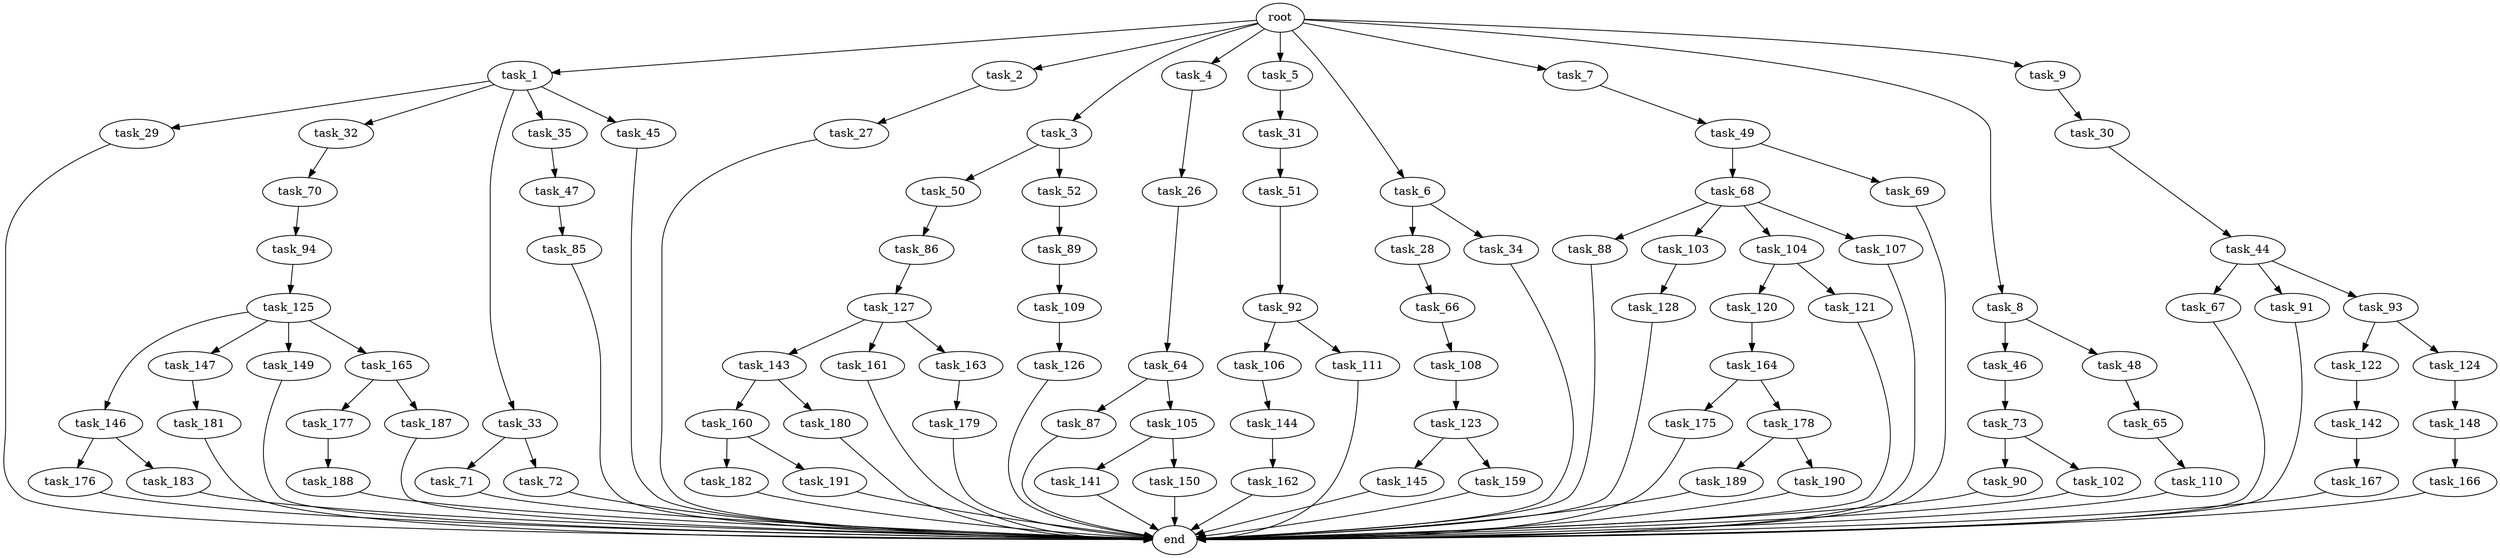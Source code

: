 digraph G {
  root [size="0.000000"];
  task_1 [size="10.240000"];
  task_2 [size="10.240000"];
  task_3 [size="10.240000"];
  task_4 [size="10.240000"];
  task_5 [size="10.240000"];
  task_6 [size="10.240000"];
  task_7 [size="10.240000"];
  task_8 [size="10.240000"];
  task_9 [size="10.240000"];
  task_26 [size="343597383.680000"];
  task_27 [size="5497558138.880000"];
  task_28 [size="773094113.280000"];
  task_29 [size="4209067950.080000"];
  task_30 [size="1374389534.720000"];
  task_31 [size="773094113.280000"];
  task_32 [size="4209067950.080000"];
  task_33 [size="4209067950.080000"];
  task_34 [size="773094113.280000"];
  task_35 [size="4209067950.080000"];
  task_44 [size="1374389534.720000"];
  task_45 [size="4209067950.080000"];
  task_46 [size="5497558138.880000"];
  task_47 [size="3092376453.120000"];
  task_48 [size="5497558138.880000"];
  task_49 [size="1374389534.720000"];
  task_50 [size="5497558138.880000"];
  task_51 [size="3092376453.120000"];
  task_52 [size="5497558138.880000"];
  task_64 [size="8589934592.000000"];
  task_65 [size="5497558138.880000"];
  task_66 [size="8589934592.000000"];
  task_67 [size="4209067950.080000"];
  task_68 [size="343597383.680000"];
  task_69 [size="343597383.680000"];
  task_70 [size="4209067950.080000"];
  task_71 [size="6957847019.520000"];
  task_72 [size="6957847019.520000"];
  task_73 [size="773094113.280000"];
  task_85 [size="2147483648.000000"];
  task_86 [size="5497558138.880000"];
  task_87 [size="5497558138.880000"];
  task_88 [size="2147483648.000000"];
  task_89 [size="3092376453.120000"];
  task_90 [size="8589934592.000000"];
  task_91 [size="4209067950.080000"];
  task_92 [size="4209067950.080000"];
  task_93 [size="4209067950.080000"];
  task_94 [size="6957847019.520000"];
  task_102 [size="8589934592.000000"];
  task_103 [size="2147483648.000000"];
  task_104 [size="2147483648.000000"];
  task_105 [size="5497558138.880000"];
  task_106 [size="4209067950.080000"];
  task_107 [size="2147483648.000000"];
  task_108 [size="343597383.680000"];
  task_109 [size="6957847019.520000"];
  task_110 [size="8589934592.000000"];
  task_111 [size="4209067950.080000"];
  task_120 [size="343597383.680000"];
  task_121 [size="343597383.680000"];
  task_122 [size="343597383.680000"];
  task_123 [size="8589934592.000000"];
  task_124 [size="343597383.680000"];
  task_125 [size="343597383.680000"];
  task_126 [size="2147483648.000000"];
  task_127 [size="1374389534.720000"];
  task_128 [size="1374389534.720000"];
  task_141 [size="773094113.280000"];
  task_142 [size="3092376453.120000"];
  task_143 [size="343597383.680000"];
  task_144 [size="343597383.680000"];
  task_145 [size="4209067950.080000"];
  task_146 [size="773094113.280000"];
  task_147 [size="773094113.280000"];
  task_148 [size="5497558138.880000"];
  task_149 [size="773094113.280000"];
  task_150 [size="773094113.280000"];
  task_159 [size="4209067950.080000"];
  task_160 [size="343597383.680000"];
  task_161 [size="343597383.680000"];
  task_162 [size="4209067950.080000"];
  task_163 [size="343597383.680000"];
  task_164 [size="6957847019.520000"];
  task_165 [size="773094113.280000"];
  task_166 [size="5497558138.880000"];
  task_167 [size="343597383.680000"];
  task_175 [size="3092376453.120000"];
  task_176 [size="5497558138.880000"];
  task_177 [size="8589934592.000000"];
  task_178 [size="3092376453.120000"];
  task_179 [size="343597383.680000"];
  task_180 [size="343597383.680000"];
  task_181 [size="4209067950.080000"];
  task_182 [size="343597383.680000"];
  task_183 [size="5497558138.880000"];
  task_187 [size="8589934592.000000"];
  task_188 [size="6957847019.520000"];
  task_189 [size="5497558138.880000"];
  task_190 [size="5497558138.880000"];
  task_191 [size="343597383.680000"];
  end [size="0.000000"];

  root -> task_1 [size="1.000000"];
  root -> task_2 [size="1.000000"];
  root -> task_3 [size="1.000000"];
  root -> task_4 [size="1.000000"];
  root -> task_5 [size="1.000000"];
  root -> task_6 [size="1.000000"];
  root -> task_7 [size="1.000000"];
  root -> task_8 [size="1.000000"];
  root -> task_9 [size="1.000000"];
  task_1 -> task_29 [size="411041792.000000"];
  task_1 -> task_32 [size="411041792.000000"];
  task_1 -> task_33 [size="411041792.000000"];
  task_1 -> task_35 [size="411041792.000000"];
  task_1 -> task_45 [size="411041792.000000"];
  task_2 -> task_27 [size="536870912.000000"];
  task_3 -> task_50 [size="536870912.000000"];
  task_3 -> task_52 [size="536870912.000000"];
  task_4 -> task_26 [size="33554432.000000"];
  task_5 -> task_31 [size="75497472.000000"];
  task_6 -> task_28 [size="75497472.000000"];
  task_6 -> task_34 [size="75497472.000000"];
  task_7 -> task_49 [size="134217728.000000"];
  task_8 -> task_46 [size="536870912.000000"];
  task_8 -> task_48 [size="536870912.000000"];
  task_9 -> task_30 [size="134217728.000000"];
  task_26 -> task_64 [size="838860800.000000"];
  task_27 -> end [size="1.000000"];
  task_28 -> task_66 [size="838860800.000000"];
  task_29 -> end [size="1.000000"];
  task_30 -> task_44 [size="134217728.000000"];
  task_31 -> task_51 [size="301989888.000000"];
  task_32 -> task_70 [size="411041792.000000"];
  task_33 -> task_71 [size="679477248.000000"];
  task_33 -> task_72 [size="679477248.000000"];
  task_34 -> end [size="1.000000"];
  task_35 -> task_47 [size="301989888.000000"];
  task_44 -> task_67 [size="411041792.000000"];
  task_44 -> task_91 [size="411041792.000000"];
  task_44 -> task_93 [size="411041792.000000"];
  task_45 -> end [size="1.000000"];
  task_46 -> task_73 [size="75497472.000000"];
  task_47 -> task_85 [size="209715200.000000"];
  task_48 -> task_65 [size="536870912.000000"];
  task_49 -> task_68 [size="33554432.000000"];
  task_49 -> task_69 [size="33554432.000000"];
  task_50 -> task_86 [size="536870912.000000"];
  task_51 -> task_92 [size="411041792.000000"];
  task_52 -> task_89 [size="301989888.000000"];
  task_64 -> task_87 [size="536870912.000000"];
  task_64 -> task_105 [size="536870912.000000"];
  task_65 -> task_110 [size="838860800.000000"];
  task_66 -> task_108 [size="33554432.000000"];
  task_67 -> end [size="1.000000"];
  task_68 -> task_88 [size="209715200.000000"];
  task_68 -> task_103 [size="209715200.000000"];
  task_68 -> task_104 [size="209715200.000000"];
  task_68 -> task_107 [size="209715200.000000"];
  task_69 -> end [size="1.000000"];
  task_70 -> task_94 [size="679477248.000000"];
  task_71 -> end [size="1.000000"];
  task_72 -> end [size="1.000000"];
  task_73 -> task_90 [size="838860800.000000"];
  task_73 -> task_102 [size="838860800.000000"];
  task_85 -> end [size="1.000000"];
  task_86 -> task_127 [size="134217728.000000"];
  task_87 -> end [size="1.000000"];
  task_88 -> end [size="1.000000"];
  task_89 -> task_109 [size="679477248.000000"];
  task_90 -> end [size="1.000000"];
  task_91 -> end [size="1.000000"];
  task_92 -> task_106 [size="411041792.000000"];
  task_92 -> task_111 [size="411041792.000000"];
  task_93 -> task_122 [size="33554432.000000"];
  task_93 -> task_124 [size="33554432.000000"];
  task_94 -> task_125 [size="33554432.000000"];
  task_102 -> end [size="1.000000"];
  task_103 -> task_128 [size="134217728.000000"];
  task_104 -> task_120 [size="33554432.000000"];
  task_104 -> task_121 [size="33554432.000000"];
  task_105 -> task_141 [size="75497472.000000"];
  task_105 -> task_150 [size="75497472.000000"];
  task_106 -> task_144 [size="33554432.000000"];
  task_107 -> end [size="1.000000"];
  task_108 -> task_123 [size="838860800.000000"];
  task_109 -> task_126 [size="209715200.000000"];
  task_110 -> end [size="1.000000"];
  task_111 -> end [size="1.000000"];
  task_120 -> task_164 [size="679477248.000000"];
  task_121 -> end [size="1.000000"];
  task_122 -> task_142 [size="301989888.000000"];
  task_123 -> task_145 [size="411041792.000000"];
  task_123 -> task_159 [size="411041792.000000"];
  task_124 -> task_148 [size="536870912.000000"];
  task_125 -> task_146 [size="75497472.000000"];
  task_125 -> task_147 [size="75497472.000000"];
  task_125 -> task_149 [size="75497472.000000"];
  task_125 -> task_165 [size="75497472.000000"];
  task_126 -> end [size="1.000000"];
  task_127 -> task_143 [size="33554432.000000"];
  task_127 -> task_161 [size="33554432.000000"];
  task_127 -> task_163 [size="33554432.000000"];
  task_128 -> end [size="1.000000"];
  task_141 -> end [size="1.000000"];
  task_142 -> task_167 [size="33554432.000000"];
  task_143 -> task_160 [size="33554432.000000"];
  task_143 -> task_180 [size="33554432.000000"];
  task_144 -> task_162 [size="411041792.000000"];
  task_145 -> end [size="1.000000"];
  task_146 -> task_176 [size="536870912.000000"];
  task_146 -> task_183 [size="536870912.000000"];
  task_147 -> task_181 [size="411041792.000000"];
  task_148 -> task_166 [size="536870912.000000"];
  task_149 -> end [size="1.000000"];
  task_150 -> end [size="1.000000"];
  task_159 -> end [size="1.000000"];
  task_160 -> task_182 [size="33554432.000000"];
  task_160 -> task_191 [size="33554432.000000"];
  task_161 -> end [size="1.000000"];
  task_162 -> end [size="1.000000"];
  task_163 -> task_179 [size="33554432.000000"];
  task_164 -> task_175 [size="301989888.000000"];
  task_164 -> task_178 [size="301989888.000000"];
  task_165 -> task_177 [size="838860800.000000"];
  task_165 -> task_187 [size="838860800.000000"];
  task_166 -> end [size="1.000000"];
  task_167 -> end [size="1.000000"];
  task_175 -> end [size="1.000000"];
  task_176 -> end [size="1.000000"];
  task_177 -> task_188 [size="679477248.000000"];
  task_178 -> task_189 [size="536870912.000000"];
  task_178 -> task_190 [size="536870912.000000"];
  task_179 -> end [size="1.000000"];
  task_180 -> end [size="1.000000"];
  task_181 -> end [size="1.000000"];
  task_182 -> end [size="1.000000"];
  task_183 -> end [size="1.000000"];
  task_187 -> end [size="1.000000"];
  task_188 -> end [size="1.000000"];
  task_189 -> end [size="1.000000"];
  task_190 -> end [size="1.000000"];
  task_191 -> end [size="1.000000"];
}
